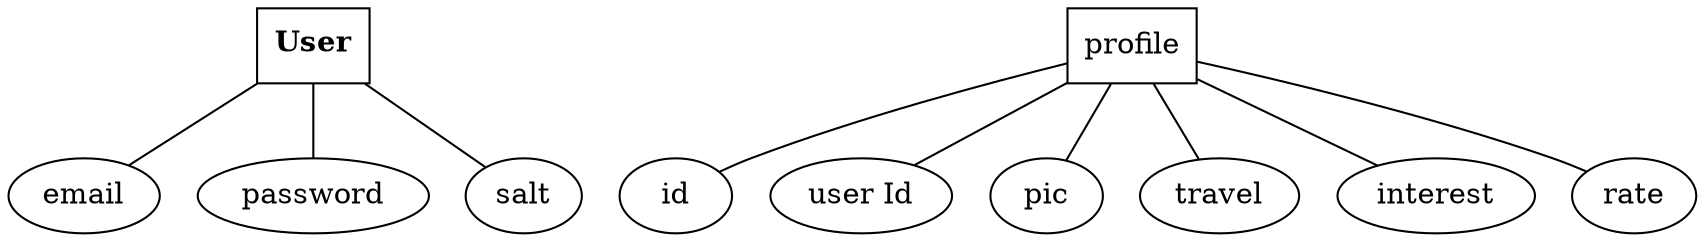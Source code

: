  graph G
 {
/* user */
	user[shape=box,label=<<B>User</B>>];
	
		/* user entity */
		user -- "email";
		user -- "password";
		user -- "salt";
 
/* profile */
	profile[shape=box,lable=<<B>Profile</B>>];
		
		/* profile entitiy */
		profile -- "id";
		profile -- "user Id";
		profile -- "pic";
		profile -- "travel";
		profile -- "interest";
		profile -- "rate";
}